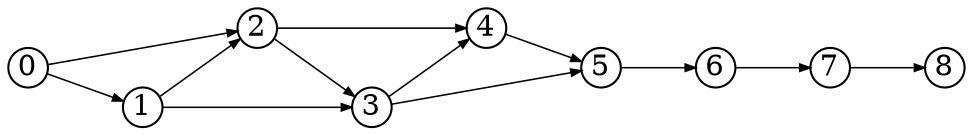 digraph{
  rankdir=LR
  node [shape=circle,fixedsize=true,width=.26]
  edge [penwidth=0.75,arrowsize=0.5]
  8 -> {}
  7 -> {8}
  6 -> {7}
  5 -> {6}
  4 -> {5}
  3 -> {4 5}
  2 -> {3 4}
  1 -> {2 3}
  0 -> {1 2}
}
